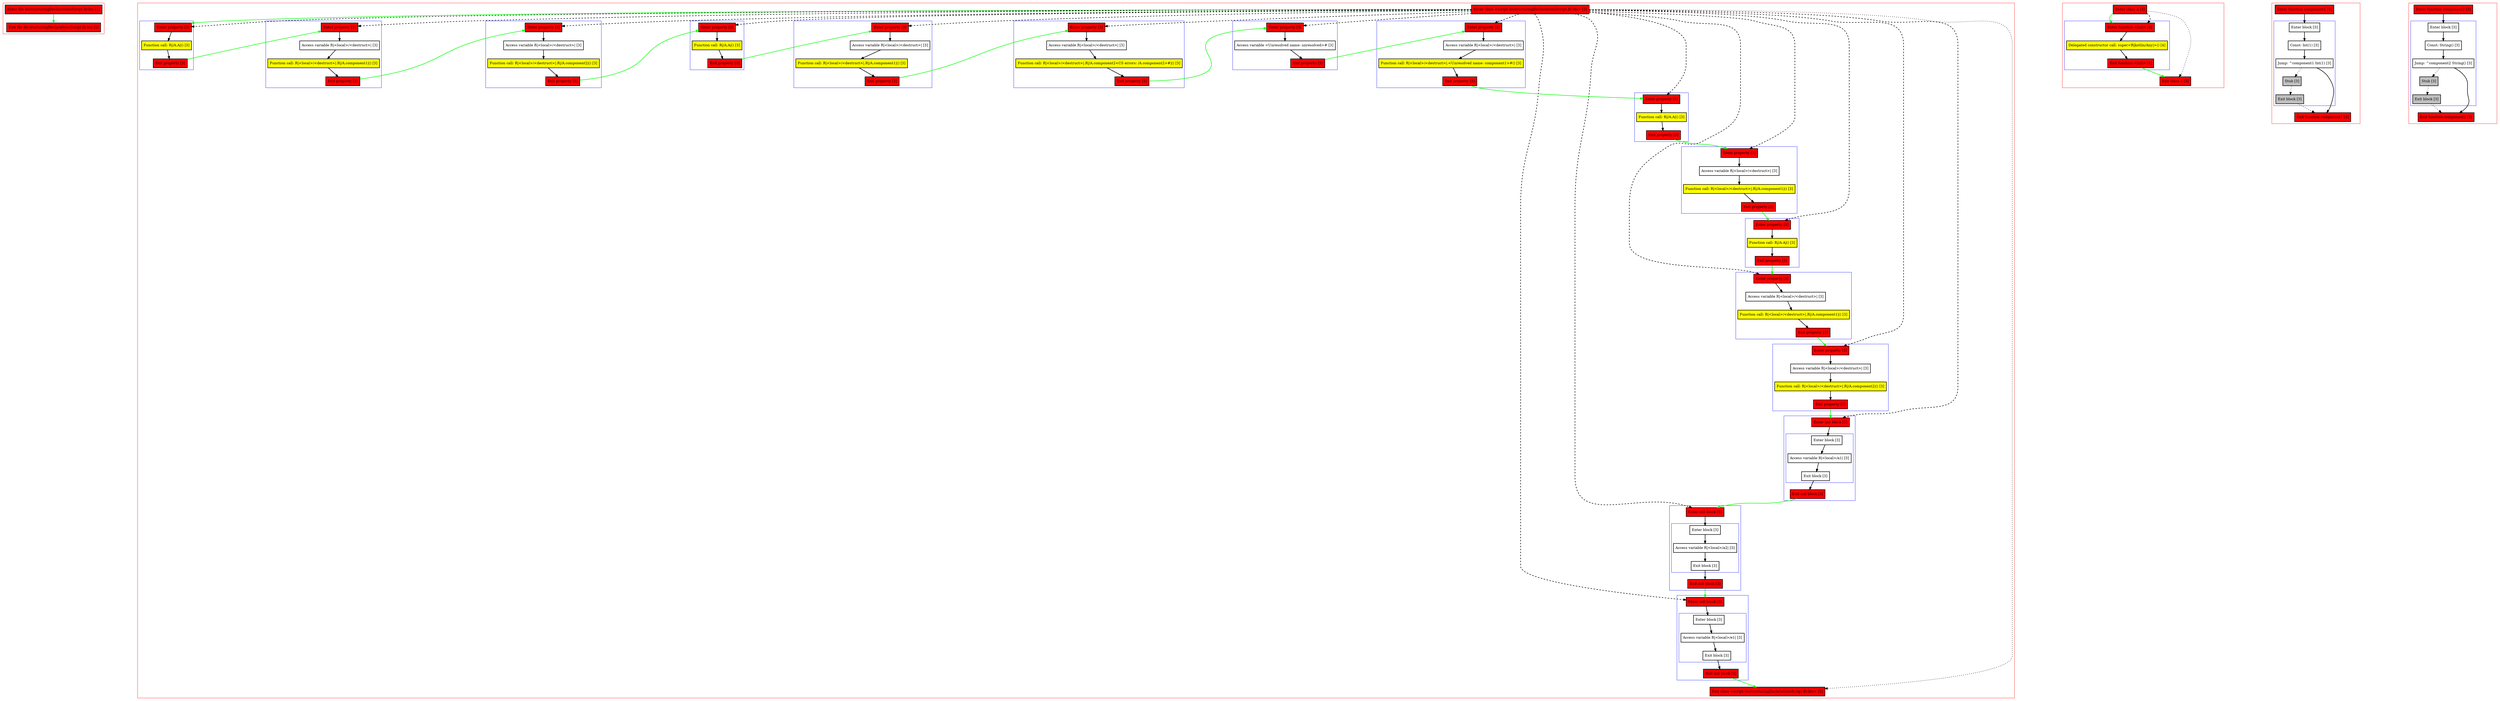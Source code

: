 digraph destructuringDeclarationsScript_fir_kts {
    graph [nodesep=3]
    node [shape=box penwidth=2]
    edge [penwidth=2]

    subgraph cluster_0 {
        color=red
        0 [label="Enter file destructuringDeclarationsScript.fir.kts [1]" style="filled" fillcolor=red];
        1 [label="Exit file destructuringDeclarationsScript.fir.kts [1]" style="filled" fillcolor=red];
    }
    0 -> {1} [color=green];

    subgraph cluster_1 {
        color=red
        2 [label="Enter class <script-destructuringDeclarationsScript.fir.kts> [2]" style="filled" fillcolor=red];
        subgraph cluster_2 {
            color=blue
            3 [label="Enter property [3]" style="filled" fillcolor=red];
            4 [label="Function call: R|/A.A|() [3]" style="filled" fillcolor=yellow];
            5 [label="Exit property [3]" style="filled" fillcolor=red];
        }
        subgraph cluster_3 {
            color=blue
            6 [label="Enter property [3]" style="filled" fillcolor=red];
            7 [label="Access variable R|<local>/<destruct>| [3]"];
            8 [label="Function call: R|<local>/<destruct>|.R|/A.component1|() [3]" style="filled" fillcolor=yellow];
            9 [label="Exit property [3]" style="filled" fillcolor=red];
        }
        subgraph cluster_4 {
            color=blue
            10 [label="Enter property [3]" style="filled" fillcolor=red];
            11 [label="Access variable R|<local>/<destruct>| [3]"];
            12 [label="Function call: R|<local>/<destruct>|.R|/A.component2|() [3]" style="filled" fillcolor=yellow];
            13 [label="Exit property [3]" style="filled" fillcolor=red];
        }
        subgraph cluster_5 {
            color=blue
            14 [label="Enter property [3]" style="filled" fillcolor=red];
            15 [label="Function call: R|/A.A|() [3]" style="filled" fillcolor=yellow];
            16 [label="Exit property [3]" style="filled" fillcolor=red];
        }
        subgraph cluster_6 {
            color=blue
            17 [label="Enter property [3]" style="filled" fillcolor=red];
            18 [label="Access variable R|<local>/<destruct>| [3]"];
            19 [label="Function call: R|<local>/<destruct>|.R|/A.component1|() [3]" style="filled" fillcolor=yellow];
            20 [label="Exit property [3]" style="filled" fillcolor=red];
        }
        subgraph cluster_7 {
            color=blue
            21 [label="Enter property [3]" style="filled" fillcolor=red];
            22 [label="Access variable R|<local>/<destruct>| [3]"];
            23 [label="Function call: R|<local>/<destruct>|.R|/A.component2<CS errors: /A.component2>#|() [3]" style="filled" fillcolor=yellow];
            24 [label="Exit property [3]" style="filled" fillcolor=red];
        }
        subgraph cluster_8 {
            color=blue
            25 [label="Enter property [3]" style="filled" fillcolor=red];
            26 [label="Access variable <Unresolved name: unresolved># [3]"];
            27 [label="Exit property [3]" style="filled" fillcolor=red];
        }
        subgraph cluster_9 {
            color=blue
            28 [label="Enter property [3]" style="filled" fillcolor=red];
            29 [label="Access variable R|<local>/<destruct>| [3]"];
            30 [label="Function call: R|<local>/<destruct>|.<Unresolved name: component1>#() [3]" style="filled" fillcolor=yellow];
            31 [label="Exit property [3]" style="filled" fillcolor=red];
        }
        subgraph cluster_10 {
            color=blue
            32 [label="Enter property [3]" style="filled" fillcolor=red];
            33 [label="Function call: R|/A.A|() [3]" style="filled" fillcolor=yellow];
            34 [label="Exit property [3]" style="filled" fillcolor=red];
        }
        subgraph cluster_11 {
            color=blue
            35 [label="Enter property [3]" style="filled" fillcolor=red];
            36 [label="Access variable R|<local>/<destruct>| [3]"];
            37 [label="Function call: R|<local>/<destruct>|.R|/A.component1|() [3]" style="filled" fillcolor=yellow];
            38 [label="Exit property [3]" style="filled" fillcolor=red];
        }
        subgraph cluster_12 {
            color=blue
            39 [label="Enter property [3]" style="filled" fillcolor=red];
            40 [label="Function call: R|/A.A|() [3]" style="filled" fillcolor=yellow];
            41 [label="Exit property [3]" style="filled" fillcolor=red];
        }
        subgraph cluster_13 {
            color=blue
            42 [label="Enter property [3]" style="filled" fillcolor=red];
            43 [label="Access variable R|<local>/<destruct>| [3]"];
            44 [label="Function call: R|<local>/<destruct>|.R|/A.component1|() [3]" style="filled" fillcolor=yellow];
            45 [label="Exit property [3]" style="filled" fillcolor=red];
        }
        subgraph cluster_14 {
            color=blue
            46 [label="Enter property [3]" style="filled" fillcolor=red];
            47 [label="Access variable R|<local>/<destruct>| [3]"];
            48 [label="Function call: R|<local>/<destruct>|.R|/A.component2|() [3]" style="filled" fillcolor=yellow];
            49 [label="Exit property [3]" style="filled" fillcolor=red];
        }
        subgraph cluster_15 {
            color=blue
            50 [label="Enter init block [3]" style="filled" fillcolor=red];
            subgraph cluster_16 {
                color=blue
                51 [label="Enter block [3]"];
                52 [label="Access variable R|<local>/a1| [3]"];
                53 [label="Exit block [3]"];
            }
            54 [label="Exit init block [3]" style="filled" fillcolor=red];
        }
        subgraph cluster_17 {
            color=blue
            55 [label="Enter init block [3]" style="filled" fillcolor=red];
            subgraph cluster_18 {
                color=blue
                56 [label="Enter block [3]"];
                57 [label="Access variable R|<local>/a2| [3]"];
                58 [label="Exit block [3]"];
            }
            59 [label="Exit init block [3]" style="filled" fillcolor=red];
        }
        subgraph cluster_19 {
            color=blue
            60 [label="Enter init block [3]" style="filled" fillcolor=red];
            subgraph cluster_20 {
                color=blue
                61 [label="Enter block [3]"];
                62 [label="Access variable R|<local>/e1| [3]"];
                63 [label="Exit block [3]"];
            }
            64 [label="Exit init block [3]" style="filled" fillcolor=red];
        }
        65 [label="Exit class <script-destructuringDeclarationsScript.fir.kts> [2]" style="filled" fillcolor=red];
    }
    2 -> {3} [color=green];
    2 -> {65} [style=dotted];
    2 -> {3 6 10 14 17 21 25 28 32 35 39 42 46 50 55 60} [style=dashed];
    3 -> {4};
    4 -> {5};
    5 -> {6} [color=green];
    6 -> {7};
    7 -> {8};
    8 -> {9};
    9 -> {10} [color=green];
    10 -> {11};
    11 -> {12};
    12 -> {13};
    13 -> {14} [color=green];
    14 -> {15};
    15 -> {16};
    16 -> {17} [color=green];
    17 -> {18};
    18 -> {19};
    19 -> {20};
    20 -> {21} [color=green];
    21 -> {22};
    22 -> {23};
    23 -> {24};
    24 -> {25} [color=green];
    25 -> {26};
    26 -> {27};
    27 -> {28} [color=green];
    28 -> {29};
    29 -> {30};
    30 -> {31};
    31 -> {32} [color=green];
    32 -> {33};
    33 -> {34};
    34 -> {35} [color=green];
    35 -> {36};
    36 -> {37};
    37 -> {38};
    38 -> {39} [color=green];
    39 -> {40};
    40 -> {41};
    41 -> {42} [color=green];
    42 -> {43};
    43 -> {44};
    44 -> {45};
    45 -> {46} [color=green];
    46 -> {47};
    47 -> {48};
    48 -> {49};
    49 -> {50} [color=green];
    50 -> {51};
    51 -> {52};
    52 -> {53};
    53 -> {54};
    54 -> {55} [color=green];
    55 -> {56};
    56 -> {57};
    57 -> {58};
    58 -> {59};
    59 -> {60} [color=green];
    60 -> {61};
    61 -> {62};
    62 -> {63};
    63 -> {64};
    64 -> {65} [color=green];

    subgraph cluster_21 {
        color=red
        66 [label="Enter class A [3]" style="filled" fillcolor=red];
        subgraph cluster_22 {
            color=blue
            67 [label="Enter function <init> [4]" style="filled" fillcolor=red];
            68 [label="Delegated constructor call: super<R|kotlin/Any|>() [4]" style="filled" fillcolor=yellow];
            69 [label="Exit function <init> [4]" style="filled" fillcolor=red];
        }
        70 [label="Exit class A [3]" style="filled" fillcolor=red];
    }
    66 -> {67} [color=green];
    66 -> {70} [style=dotted];
    66 -> {67} [style=dashed];
    67 -> {68};
    68 -> {69};
    69 -> {70} [color=green];

    subgraph cluster_23 {
        color=red
        71 [label="Enter function component1 [3]" style="filled" fillcolor=red];
        subgraph cluster_24 {
            color=blue
            72 [label="Enter block [3]"];
            73 [label="Const: Int(1) [3]"];
            74 [label="Jump: ^component1 Int(1) [3]"];
            75 [label="Stub [3]" style="filled" fillcolor=gray];
            76 [label="Exit block [3]" style="filled" fillcolor=gray];
        }
        77 [label="Exit function component1 [3]" style="filled" fillcolor=red];
    }
    71 -> {72};
    72 -> {73};
    73 -> {74};
    74 -> {77};
    74 -> {75} [style=dotted];
    75 -> {76} [style=dotted];
    76 -> {77} [style=dotted];

    subgraph cluster_25 {
        color=red
        78 [label="Enter function component2 [3]" style="filled" fillcolor=red];
        subgraph cluster_26 {
            color=blue
            79 [label="Enter block [3]"];
            80 [label="Const: String() [3]"];
            81 [label="Jump: ^component2 String() [3]"];
            82 [label="Stub [3]" style="filled" fillcolor=gray];
            83 [label="Exit block [3]" style="filled" fillcolor=gray];
        }
        84 [label="Exit function component2 [3]" style="filled" fillcolor=red];
    }
    78 -> {79};
    79 -> {80};
    80 -> {81};
    81 -> {84};
    81 -> {82} [style=dotted];
    82 -> {83} [style=dotted];
    83 -> {84} [style=dotted];

}
